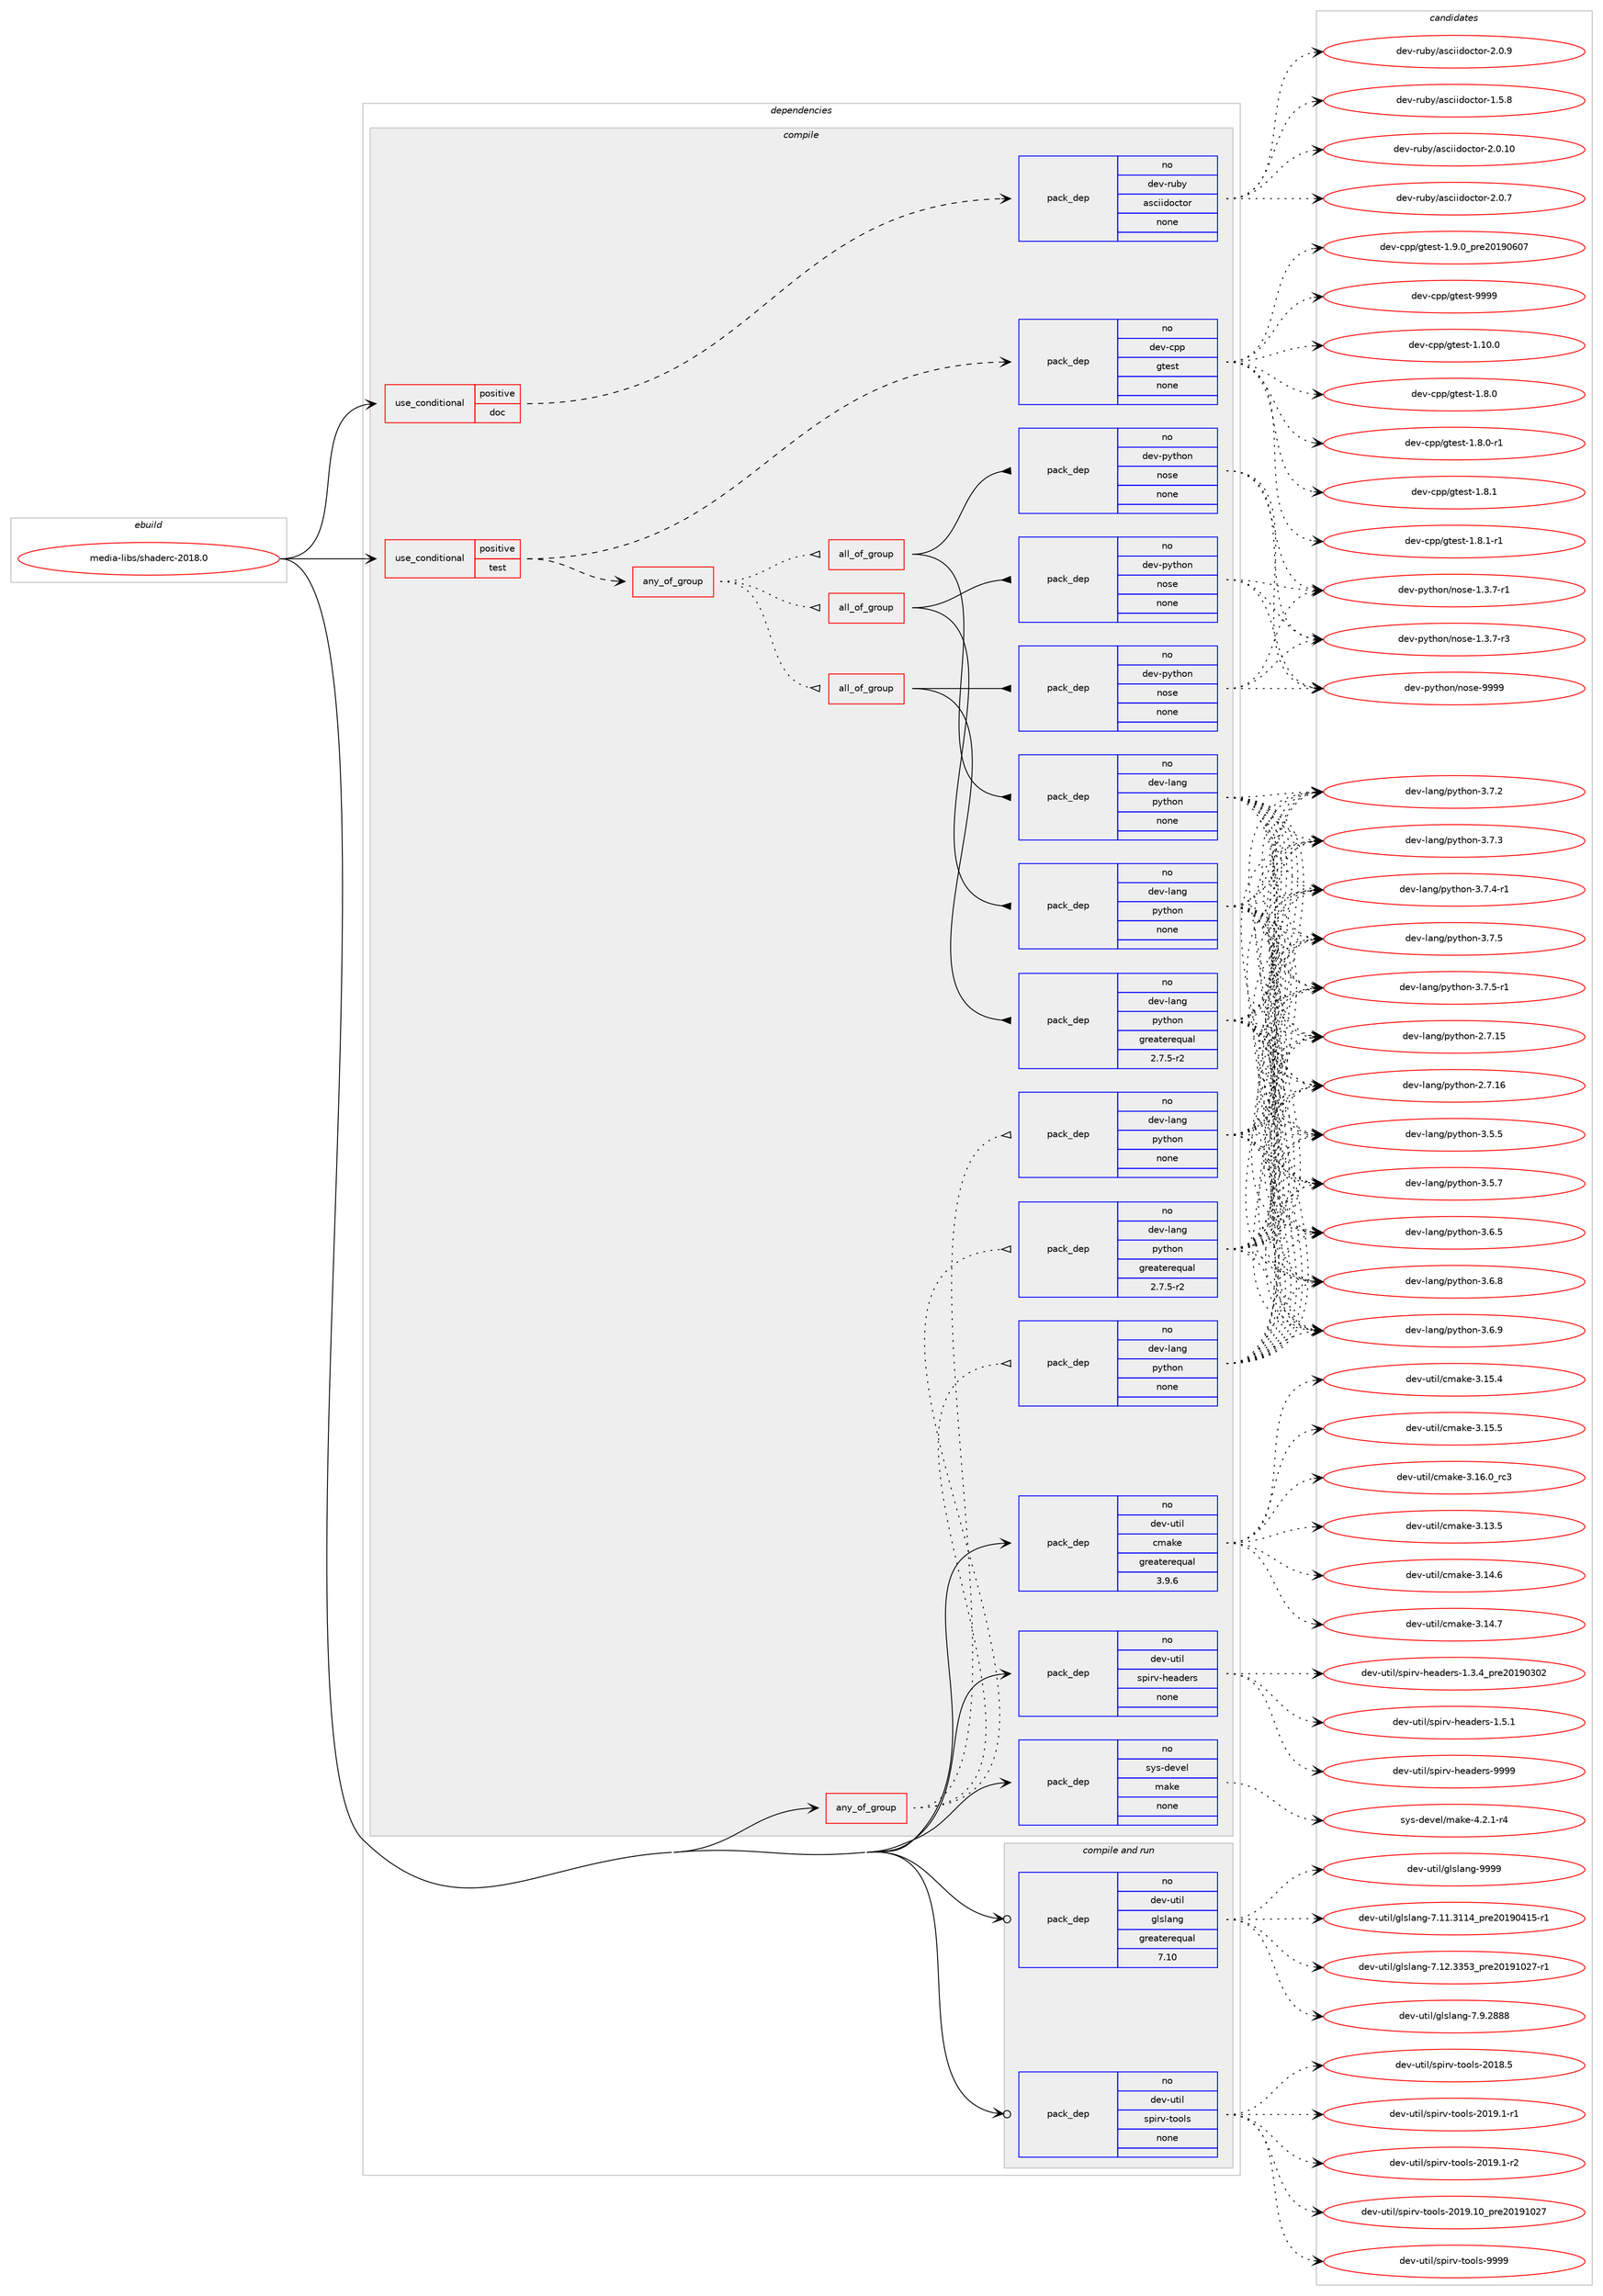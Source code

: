 digraph prolog {

# *************
# Graph options
# *************

newrank=true;
concentrate=true;
compound=true;
graph [rankdir=LR,fontname=Helvetica,fontsize=10,ranksep=1.5];#, ranksep=2.5, nodesep=0.2];
edge  [arrowhead=vee];
node  [fontname=Helvetica,fontsize=10];

# **********
# The ebuild
# **********

subgraph cluster_leftcol {
color=gray;
rank=same;
label=<<i>ebuild</i>>;
id [label="media-libs/shaderc-2018.0", color=red, width=4, href="../media-libs/shaderc-2018.0.svg"];
}

# ****************
# The dependencies
# ****************

subgraph cluster_midcol {
color=gray;
label=<<i>dependencies</i>>;
subgraph cluster_compile {
fillcolor="#eeeeee";
style=filled;
label=<<i>compile</i>>;
subgraph any13403 {
dependency791642 [label=<<TABLE BORDER="0" CELLBORDER="1" CELLSPACING="0" CELLPADDING="4"><TR><TD CELLPADDING="10">any_of_group</TD></TR></TABLE>>, shape=none, color=red];subgraph pack585096 {
dependency791643 [label=<<TABLE BORDER="0" CELLBORDER="1" CELLSPACING="0" CELLPADDING="4" WIDTH="220"><TR><TD ROWSPAN="6" CELLPADDING="30">pack_dep</TD></TR><TR><TD WIDTH="110">no</TD></TR><TR><TD>dev-lang</TD></TR><TR><TD>python</TD></TR><TR><TD>none</TD></TR><TR><TD></TD></TR></TABLE>>, shape=none, color=blue];
}
dependency791642:e -> dependency791643:w [weight=20,style="dotted",arrowhead="oinv"];
subgraph pack585097 {
dependency791644 [label=<<TABLE BORDER="0" CELLBORDER="1" CELLSPACING="0" CELLPADDING="4" WIDTH="220"><TR><TD ROWSPAN="6" CELLPADDING="30">pack_dep</TD></TR><TR><TD WIDTH="110">no</TD></TR><TR><TD>dev-lang</TD></TR><TR><TD>python</TD></TR><TR><TD>none</TD></TR><TR><TD></TD></TR></TABLE>>, shape=none, color=blue];
}
dependency791642:e -> dependency791644:w [weight=20,style="dotted",arrowhead="oinv"];
subgraph pack585098 {
dependency791645 [label=<<TABLE BORDER="0" CELLBORDER="1" CELLSPACING="0" CELLPADDING="4" WIDTH="220"><TR><TD ROWSPAN="6" CELLPADDING="30">pack_dep</TD></TR><TR><TD WIDTH="110">no</TD></TR><TR><TD>dev-lang</TD></TR><TR><TD>python</TD></TR><TR><TD>greaterequal</TD></TR><TR><TD>2.7.5-r2</TD></TR></TABLE>>, shape=none, color=blue];
}
dependency791642:e -> dependency791645:w [weight=20,style="dotted",arrowhead="oinv"];
}
id:e -> dependency791642:w [weight=20,style="solid",arrowhead="vee"];
subgraph cond192706 {
dependency791646 [label=<<TABLE BORDER="0" CELLBORDER="1" CELLSPACING="0" CELLPADDING="4"><TR><TD ROWSPAN="3" CELLPADDING="10">use_conditional</TD></TR><TR><TD>positive</TD></TR><TR><TD>doc</TD></TR></TABLE>>, shape=none, color=red];
subgraph pack585099 {
dependency791647 [label=<<TABLE BORDER="0" CELLBORDER="1" CELLSPACING="0" CELLPADDING="4" WIDTH="220"><TR><TD ROWSPAN="6" CELLPADDING="30">pack_dep</TD></TR><TR><TD WIDTH="110">no</TD></TR><TR><TD>dev-ruby</TD></TR><TR><TD>asciidoctor</TD></TR><TR><TD>none</TD></TR><TR><TD></TD></TR></TABLE>>, shape=none, color=blue];
}
dependency791646:e -> dependency791647:w [weight=20,style="dashed",arrowhead="vee"];
}
id:e -> dependency791646:w [weight=20,style="solid",arrowhead="vee"];
subgraph cond192707 {
dependency791648 [label=<<TABLE BORDER="0" CELLBORDER="1" CELLSPACING="0" CELLPADDING="4"><TR><TD ROWSPAN="3" CELLPADDING="10">use_conditional</TD></TR><TR><TD>positive</TD></TR><TR><TD>test</TD></TR></TABLE>>, shape=none, color=red];
subgraph pack585100 {
dependency791649 [label=<<TABLE BORDER="0" CELLBORDER="1" CELLSPACING="0" CELLPADDING="4" WIDTH="220"><TR><TD ROWSPAN="6" CELLPADDING="30">pack_dep</TD></TR><TR><TD WIDTH="110">no</TD></TR><TR><TD>dev-cpp</TD></TR><TR><TD>gtest</TD></TR><TR><TD>none</TD></TR><TR><TD></TD></TR></TABLE>>, shape=none, color=blue];
}
dependency791648:e -> dependency791649:w [weight=20,style="dashed",arrowhead="vee"];
subgraph any13404 {
dependency791650 [label=<<TABLE BORDER="0" CELLBORDER="1" CELLSPACING="0" CELLPADDING="4"><TR><TD CELLPADDING="10">any_of_group</TD></TR></TABLE>>, shape=none, color=red];subgraph all440 {
dependency791651 [label=<<TABLE BORDER="0" CELLBORDER="1" CELLSPACING="0" CELLPADDING="4"><TR><TD CELLPADDING="10">all_of_group</TD></TR></TABLE>>, shape=none, color=red];subgraph pack585101 {
dependency791652 [label=<<TABLE BORDER="0" CELLBORDER="1" CELLSPACING="0" CELLPADDING="4" WIDTH="220"><TR><TD ROWSPAN="6" CELLPADDING="30">pack_dep</TD></TR><TR><TD WIDTH="110">no</TD></TR><TR><TD>dev-lang</TD></TR><TR><TD>python</TD></TR><TR><TD>none</TD></TR><TR><TD></TD></TR></TABLE>>, shape=none, color=blue];
}
dependency791651:e -> dependency791652:w [weight=20,style="solid",arrowhead="inv"];
subgraph pack585102 {
dependency791653 [label=<<TABLE BORDER="0" CELLBORDER="1" CELLSPACING="0" CELLPADDING="4" WIDTH="220"><TR><TD ROWSPAN="6" CELLPADDING="30">pack_dep</TD></TR><TR><TD WIDTH="110">no</TD></TR><TR><TD>dev-python</TD></TR><TR><TD>nose</TD></TR><TR><TD>none</TD></TR><TR><TD></TD></TR></TABLE>>, shape=none, color=blue];
}
dependency791651:e -> dependency791653:w [weight=20,style="solid",arrowhead="inv"];
}
dependency791650:e -> dependency791651:w [weight=20,style="dotted",arrowhead="oinv"];
subgraph all441 {
dependency791654 [label=<<TABLE BORDER="0" CELLBORDER="1" CELLSPACING="0" CELLPADDING="4"><TR><TD CELLPADDING="10">all_of_group</TD></TR></TABLE>>, shape=none, color=red];subgraph pack585103 {
dependency791655 [label=<<TABLE BORDER="0" CELLBORDER="1" CELLSPACING="0" CELLPADDING="4" WIDTH="220"><TR><TD ROWSPAN="6" CELLPADDING="30">pack_dep</TD></TR><TR><TD WIDTH="110">no</TD></TR><TR><TD>dev-lang</TD></TR><TR><TD>python</TD></TR><TR><TD>none</TD></TR><TR><TD></TD></TR></TABLE>>, shape=none, color=blue];
}
dependency791654:e -> dependency791655:w [weight=20,style="solid",arrowhead="inv"];
subgraph pack585104 {
dependency791656 [label=<<TABLE BORDER="0" CELLBORDER="1" CELLSPACING="0" CELLPADDING="4" WIDTH="220"><TR><TD ROWSPAN="6" CELLPADDING="30">pack_dep</TD></TR><TR><TD WIDTH="110">no</TD></TR><TR><TD>dev-python</TD></TR><TR><TD>nose</TD></TR><TR><TD>none</TD></TR><TR><TD></TD></TR></TABLE>>, shape=none, color=blue];
}
dependency791654:e -> dependency791656:w [weight=20,style="solid",arrowhead="inv"];
}
dependency791650:e -> dependency791654:w [weight=20,style="dotted",arrowhead="oinv"];
subgraph all442 {
dependency791657 [label=<<TABLE BORDER="0" CELLBORDER="1" CELLSPACING="0" CELLPADDING="4"><TR><TD CELLPADDING="10">all_of_group</TD></TR></TABLE>>, shape=none, color=red];subgraph pack585105 {
dependency791658 [label=<<TABLE BORDER="0" CELLBORDER="1" CELLSPACING="0" CELLPADDING="4" WIDTH="220"><TR><TD ROWSPAN="6" CELLPADDING="30">pack_dep</TD></TR><TR><TD WIDTH="110">no</TD></TR><TR><TD>dev-lang</TD></TR><TR><TD>python</TD></TR><TR><TD>greaterequal</TD></TR><TR><TD>2.7.5-r2</TD></TR></TABLE>>, shape=none, color=blue];
}
dependency791657:e -> dependency791658:w [weight=20,style="solid",arrowhead="inv"];
subgraph pack585106 {
dependency791659 [label=<<TABLE BORDER="0" CELLBORDER="1" CELLSPACING="0" CELLPADDING="4" WIDTH="220"><TR><TD ROWSPAN="6" CELLPADDING="30">pack_dep</TD></TR><TR><TD WIDTH="110">no</TD></TR><TR><TD>dev-python</TD></TR><TR><TD>nose</TD></TR><TR><TD>none</TD></TR><TR><TD></TD></TR></TABLE>>, shape=none, color=blue];
}
dependency791657:e -> dependency791659:w [weight=20,style="solid",arrowhead="inv"];
}
dependency791650:e -> dependency791657:w [weight=20,style="dotted",arrowhead="oinv"];
}
dependency791648:e -> dependency791650:w [weight=20,style="dashed",arrowhead="vee"];
}
id:e -> dependency791648:w [weight=20,style="solid",arrowhead="vee"];
subgraph pack585107 {
dependency791660 [label=<<TABLE BORDER="0" CELLBORDER="1" CELLSPACING="0" CELLPADDING="4" WIDTH="220"><TR><TD ROWSPAN="6" CELLPADDING="30">pack_dep</TD></TR><TR><TD WIDTH="110">no</TD></TR><TR><TD>dev-util</TD></TR><TR><TD>cmake</TD></TR><TR><TD>greaterequal</TD></TR><TR><TD>3.9.6</TD></TR></TABLE>>, shape=none, color=blue];
}
id:e -> dependency791660:w [weight=20,style="solid",arrowhead="vee"];
subgraph pack585108 {
dependency791661 [label=<<TABLE BORDER="0" CELLBORDER="1" CELLSPACING="0" CELLPADDING="4" WIDTH="220"><TR><TD ROWSPAN="6" CELLPADDING="30">pack_dep</TD></TR><TR><TD WIDTH="110">no</TD></TR><TR><TD>dev-util</TD></TR><TR><TD>spirv-headers</TD></TR><TR><TD>none</TD></TR><TR><TD></TD></TR></TABLE>>, shape=none, color=blue];
}
id:e -> dependency791661:w [weight=20,style="solid",arrowhead="vee"];
subgraph pack585109 {
dependency791662 [label=<<TABLE BORDER="0" CELLBORDER="1" CELLSPACING="0" CELLPADDING="4" WIDTH="220"><TR><TD ROWSPAN="6" CELLPADDING="30">pack_dep</TD></TR><TR><TD WIDTH="110">no</TD></TR><TR><TD>sys-devel</TD></TR><TR><TD>make</TD></TR><TR><TD>none</TD></TR><TR><TD></TD></TR></TABLE>>, shape=none, color=blue];
}
id:e -> dependency791662:w [weight=20,style="solid",arrowhead="vee"];
}
subgraph cluster_compileandrun {
fillcolor="#eeeeee";
style=filled;
label=<<i>compile and run</i>>;
subgraph pack585110 {
dependency791663 [label=<<TABLE BORDER="0" CELLBORDER="1" CELLSPACING="0" CELLPADDING="4" WIDTH="220"><TR><TD ROWSPAN="6" CELLPADDING="30">pack_dep</TD></TR><TR><TD WIDTH="110">no</TD></TR><TR><TD>dev-util</TD></TR><TR><TD>glslang</TD></TR><TR><TD>greaterequal</TD></TR><TR><TD>7.10</TD></TR></TABLE>>, shape=none, color=blue];
}
id:e -> dependency791663:w [weight=20,style="solid",arrowhead="odotvee"];
subgraph pack585111 {
dependency791664 [label=<<TABLE BORDER="0" CELLBORDER="1" CELLSPACING="0" CELLPADDING="4" WIDTH="220"><TR><TD ROWSPAN="6" CELLPADDING="30">pack_dep</TD></TR><TR><TD WIDTH="110">no</TD></TR><TR><TD>dev-util</TD></TR><TR><TD>spirv-tools</TD></TR><TR><TD>none</TD></TR><TR><TD></TD></TR></TABLE>>, shape=none, color=blue];
}
id:e -> dependency791664:w [weight=20,style="solid",arrowhead="odotvee"];
}
subgraph cluster_run {
fillcolor="#eeeeee";
style=filled;
label=<<i>run</i>>;
}
}

# **************
# The candidates
# **************

subgraph cluster_choices {
rank=same;
color=gray;
label=<<i>candidates</i>>;

subgraph choice585096 {
color=black;
nodesep=1;
choice10010111845108971101034711212111610411111045504655464953 [label="dev-lang/python-2.7.15", color=red, width=4,href="../dev-lang/python-2.7.15.svg"];
choice10010111845108971101034711212111610411111045504655464954 [label="dev-lang/python-2.7.16", color=red, width=4,href="../dev-lang/python-2.7.16.svg"];
choice100101118451089711010347112121116104111110455146534653 [label="dev-lang/python-3.5.5", color=red, width=4,href="../dev-lang/python-3.5.5.svg"];
choice100101118451089711010347112121116104111110455146534655 [label="dev-lang/python-3.5.7", color=red, width=4,href="../dev-lang/python-3.5.7.svg"];
choice100101118451089711010347112121116104111110455146544653 [label="dev-lang/python-3.6.5", color=red, width=4,href="../dev-lang/python-3.6.5.svg"];
choice100101118451089711010347112121116104111110455146544656 [label="dev-lang/python-3.6.8", color=red, width=4,href="../dev-lang/python-3.6.8.svg"];
choice100101118451089711010347112121116104111110455146544657 [label="dev-lang/python-3.6.9", color=red, width=4,href="../dev-lang/python-3.6.9.svg"];
choice100101118451089711010347112121116104111110455146554650 [label="dev-lang/python-3.7.2", color=red, width=4,href="../dev-lang/python-3.7.2.svg"];
choice100101118451089711010347112121116104111110455146554651 [label="dev-lang/python-3.7.3", color=red, width=4,href="../dev-lang/python-3.7.3.svg"];
choice1001011184510897110103471121211161041111104551465546524511449 [label="dev-lang/python-3.7.4-r1", color=red, width=4,href="../dev-lang/python-3.7.4-r1.svg"];
choice100101118451089711010347112121116104111110455146554653 [label="dev-lang/python-3.7.5", color=red, width=4,href="../dev-lang/python-3.7.5.svg"];
choice1001011184510897110103471121211161041111104551465546534511449 [label="dev-lang/python-3.7.5-r1", color=red, width=4,href="../dev-lang/python-3.7.5-r1.svg"];
dependency791643:e -> choice10010111845108971101034711212111610411111045504655464953:w [style=dotted,weight="100"];
dependency791643:e -> choice10010111845108971101034711212111610411111045504655464954:w [style=dotted,weight="100"];
dependency791643:e -> choice100101118451089711010347112121116104111110455146534653:w [style=dotted,weight="100"];
dependency791643:e -> choice100101118451089711010347112121116104111110455146534655:w [style=dotted,weight="100"];
dependency791643:e -> choice100101118451089711010347112121116104111110455146544653:w [style=dotted,weight="100"];
dependency791643:e -> choice100101118451089711010347112121116104111110455146544656:w [style=dotted,weight="100"];
dependency791643:e -> choice100101118451089711010347112121116104111110455146544657:w [style=dotted,weight="100"];
dependency791643:e -> choice100101118451089711010347112121116104111110455146554650:w [style=dotted,weight="100"];
dependency791643:e -> choice100101118451089711010347112121116104111110455146554651:w [style=dotted,weight="100"];
dependency791643:e -> choice1001011184510897110103471121211161041111104551465546524511449:w [style=dotted,weight="100"];
dependency791643:e -> choice100101118451089711010347112121116104111110455146554653:w [style=dotted,weight="100"];
dependency791643:e -> choice1001011184510897110103471121211161041111104551465546534511449:w [style=dotted,weight="100"];
}
subgraph choice585097 {
color=black;
nodesep=1;
choice10010111845108971101034711212111610411111045504655464953 [label="dev-lang/python-2.7.15", color=red, width=4,href="../dev-lang/python-2.7.15.svg"];
choice10010111845108971101034711212111610411111045504655464954 [label="dev-lang/python-2.7.16", color=red, width=4,href="../dev-lang/python-2.7.16.svg"];
choice100101118451089711010347112121116104111110455146534653 [label="dev-lang/python-3.5.5", color=red, width=4,href="../dev-lang/python-3.5.5.svg"];
choice100101118451089711010347112121116104111110455146534655 [label="dev-lang/python-3.5.7", color=red, width=4,href="../dev-lang/python-3.5.7.svg"];
choice100101118451089711010347112121116104111110455146544653 [label="dev-lang/python-3.6.5", color=red, width=4,href="../dev-lang/python-3.6.5.svg"];
choice100101118451089711010347112121116104111110455146544656 [label="dev-lang/python-3.6.8", color=red, width=4,href="../dev-lang/python-3.6.8.svg"];
choice100101118451089711010347112121116104111110455146544657 [label="dev-lang/python-3.6.9", color=red, width=4,href="../dev-lang/python-3.6.9.svg"];
choice100101118451089711010347112121116104111110455146554650 [label="dev-lang/python-3.7.2", color=red, width=4,href="../dev-lang/python-3.7.2.svg"];
choice100101118451089711010347112121116104111110455146554651 [label="dev-lang/python-3.7.3", color=red, width=4,href="../dev-lang/python-3.7.3.svg"];
choice1001011184510897110103471121211161041111104551465546524511449 [label="dev-lang/python-3.7.4-r1", color=red, width=4,href="../dev-lang/python-3.7.4-r1.svg"];
choice100101118451089711010347112121116104111110455146554653 [label="dev-lang/python-3.7.5", color=red, width=4,href="../dev-lang/python-3.7.5.svg"];
choice1001011184510897110103471121211161041111104551465546534511449 [label="dev-lang/python-3.7.5-r1", color=red, width=4,href="../dev-lang/python-3.7.5-r1.svg"];
dependency791644:e -> choice10010111845108971101034711212111610411111045504655464953:w [style=dotted,weight="100"];
dependency791644:e -> choice10010111845108971101034711212111610411111045504655464954:w [style=dotted,weight="100"];
dependency791644:e -> choice100101118451089711010347112121116104111110455146534653:w [style=dotted,weight="100"];
dependency791644:e -> choice100101118451089711010347112121116104111110455146534655:w [style=dotted,weight="100"];
dependency791644:e -> choice100101118451089711010347112121116104111110455146544653:w [style=dotted,weight="100"];
dependency791644:e -> choice100101118451089711010347112121116104111110455146544656:w [style=dotted,weight="100"];
dependency791644:e -> choice100101118451089711010347112121116104111110455146544657:w [style=dotted,weight="100"];
dependency791644:e -> choice100101118451089711010347112121116104111110455146554650:w [style=dotted,weight="100"];
dependency791644:e -> choice100101118451089711010347112121116104111110455146554651:w [style=dotted,weight="100"];
dependency791644:e -> choice1001011184510897110103471121211161041111104551465546524511449:w [style=dotted,weight="100"];
dependency791644:e -> choice100101118451089711010347112121116104111110455146554653:w [style=dotted,weight="100"];
dependency791644:e -> choice1001011184510897110103471121211161041111104551465546534511449:w [style=dotted,weight="100"];
}
subgraph choice585098 {
color=black;
nodesep=1;
choice10010111845108971101034711212111610411111045504655464953 [label="dev-lang/python-2.7.15", color=red, width=4,href="../dev-lang/python-2.7.15.svg"];
choice10010111845108971101034711212111610411111045504655464954 [label="dev-lang/python-2.7.16", color=red, width=4,href="../dev-lang/python-2.7.16.svg"];
choice100101118451089711010347112121116104111110455146534653 [label="dev-lang/python-3.5.5", color=red, width=4,href="../dev-lang/python-3.5.5.svg"];
choice100101118451089711010347112121116104111110455146534655 [label="dev-lang/python-3.5.7", color=red, width=4,href="../dev-lang/python-3.5.7.svg"];
choice100101118451089711010347112121116104111110455146544653 [label="dev-lang/python-3.6.5", color=red, width=4,href="../dev-lang/python-3.6.5.svg"];
choice100101118451089711010347112121116104111110455146544656 [label="dev-lang/python-3.6.8", color=red, width=4,href="../dev-lang/python-3.6.8.svg"];
choice100101118451089711010347112121116104111110455146544657 [label="dev-lang/python-3.6.9", color=red, width=4,href="../dev-lang/python-3.6.9.svg"];
choice100101118451089711010347112121116104111110455146554650 [label="dev-lang/python-3.7.2", color=red, width=4,href="../dev-lang/python-3.7.2.svg"];
choice100101118451089711010347112121116104111110455146554651 [label="dev-lang/python-3.7.3", color=red, width=4,href="../dev-lang/python-3.7.3.svg"];
choice1001011184510897110103471121211161041111104551465546524511449 [label="dev-lang/python-3.7.4-r1", color=red, width=4,href="../dev-lang/python-3.7.4-r1.svg"];
choice100101118451089711010347112121116104111110455146554653 [label="dev-lang/python-3.7.5", color=red, width=4,href="../dev-lang/python-3.7.5.svg"];
choice1001011184510897110103471121211161041111104551465546534511449 [label="dev-lang/python-3.7.5-r1", color=red, width=4,href="../dev-lang/python-3.7.5-r1.svg"];
dependency791645:e -> choice10010111845108971101034711212111610411111045504655464953:w [style=dotted,weight="100"];
dependency791645:e -> choice10010111845108971101034711212111610411111045504655464954:w [style=dotted,weight="100"];
dependency791645:e -> choice100101118451089711010347112121116104111110455146534653:w [style=dotted,weight="100"];
dependency791645:e -> choice100101118451089711010347112121116104111110455146534655:w [style=dotted,weight="100"];
dependency791645:e -> choice100101118451089711010347112121116104111110455146544653:w [style=dotted,weight="100"];
dependency791645:e -> choice100101118451089711010347112121116104111110455146544656:w [style=dotted,weight="100"];
dependency791645:e -> choice100101118451089711010347112121116104111110455146544657:w [style=dotted,weight="100"];
dependency791645:e -> choice100101118451089711010347112121116104111110455146554650:w [style=dotted,weight="100"];
dependency791645:e -> choice100101118451089711010347112121116104111110455146554651:w [style=dotted,weight="100"];
dependency791645:e -> choice1001011184510897110103471121211161041111104551465546524511449:w [style=dotted,weight="100"];
dependency791645:e -> choice100101118451089711010347112121116104111110455146554653:w [style=dotted,weight="100"];
dependency791645:e -> choice1001011184510897110103471121211161041111104551465546534511449:w [style=dotted,weight="100"];
}
subgraph choice585099 {
color=black;
nodesep=1;
choice100101118451141179812147971159910510510011199116111114454946534656 [label="dev-ruby/asciidoctor-1.5.8", color=red, width=4,href="../dev-ruby/asciidoctor-1.5.8.svg"];
choice10010111845114117981214797115991051051001119911611111445504648464948 [label="dev-ruby/asciidoctor-2.0.10", color=red, width=4,href="../dev-ruby/asciidoctor-2.0.10.svg"];
choice100101118451141179812147971159910510510011199116111114455046484655 [label="dev-ruby/asciidoctor-2.0.7", color=red, width=4,href="../dev-ruby/asciidoctor-2.0.7.svg"];
choice100101118451141179812147971159910510510011199116111114455046484657 [label="dev-ruby/asciidoctor-2.0.9", color=red, width=4,href="../dev-ruby/asciidoctor-2.0.9.svg"];
dependency791647:e -> choice100101118451141179812147971159910510510011199116111114454946534656:w [style=dotted,weight="100"];
dependency791647:e -> choice10010111845114117981214797115991051051001119911611111445504648464948:w [style=dotted,weight="100"];
dependency791647:e -> choice100101118451141179812147971159910510510011199116111114455046484655:w [style=dotted,weight="100"];
dependency791647:e -> choice100101118451141179812147971159910510510011199116111114455046484657:w [style=dotted,weight="100"];
}
subgraph choice585100 {
color=black;
nodesep=1;
choice10010111845991121124710311610111511645494649484648 [label="dev-cpp/gtest-1.10.0", color=red, width=4,href="../dev-cpp/gtest-1.10.0.svg"];
choice100101118459911211247103116101115116454946564648 [label="dev-cpp/gtest-1.8.0", color=red, width=4,href="../dev-cpp/gtest-1.8.0.svg"];
choice1001011184599112112471031161011151164549465646484511449 [label="dev-cpp/gtest-1.8.0-r1", color=red, width=4,href="../dev-cpp/gtest-1.8.0-r1.svg"];
choice100101118459911211247103116101115116454946564649 [label="dev-cpp/gtest-1.8.1", color=red, width=4,href="../dev-cpp/gtest-1.8.1.svg"];
choice1001011184599112112471031161011151164549465646494511449 [label="dev-cpp/gtest-1.8.1-r1", color=red, width=4,href="../dev-cpp/gtest-1.8.1-r1.svg"];
choice100101118459911211247103116101115116454946574648951121141015048495748544855 [label="dev-cpp/gtest-1.9.0_pre20190607", color=red, width=4,href="../dev-cpp/gtest-1.9.0_pre20190607.svg"];
choice1001011184599112112471031161011151164557575757 [label="dev-cpp/gtest-9999", color=red, width=4,href="../dev-cpp/gtest-9999.svg"];
dependency791649:e -> choice10010111845991121124710311610111511645494649484648:w [style=dotted,weight="100"];
dependency791649:e -> choice100101118459911211247103116101115116454946564648:w [style=dotted,weight="100"];
dependency791649:e -> choice1001011184599112112471031161011151164549465646484511449:w [style=dotted,weight="100"];
dependency791649:e -> choice100101118459911211247103116101115116454946564649:w [style=dotted,weight="100"];
dependency791649:e -> choice1001011184599112112471031161011151164549465646494511449:w [style=dotted,weight="100"];
dependency791649:e -> choice100101118459911211247103116101115116454946574648951121141015048495748544855:w [style=dotted,weight="100"];
dependency791649:e -> choice1001011184599112112471031161011151164557575757:w [style=dotted,weight="100"];
}
subgraph choice585101 {
color=black;
nodesep=1;
choice10010111845108971101034711212111610411111045504655464953 [label="dev-lang/python-2.7.15", color=red, width=4,href="../dev-lang/python-2.7.15.svg"];
choice10010111845108971101034711212111610411111045504655464954 [label="dev-lang/python-2.7.16", color=red, width=4,href="../dev-lang/python-2.7.16.svg"];
choice100101118451089711010347112121116104111110455146534653 [label="dev-lang/python-3.5.5", color=red, width=4,href="../dev-lang/python-3.5.5.svg"];
choice100101118451089711010347112121116104111110455146534655 [label="dev-lang/python-3.5.7", color=red, width=4,href="../dev-lang/python-3.5.7.svg"];
choice100101118451089711010347112121116104111110455146544653 [label="dev-lang/python-3.6.5", color=red, width=4,href="../dev-lang/python-3.6.5.svg"];
choice100101118451089711010347112121116104111110455146544656 [label="dev-lang/python-3.6.8", color=red, width=4,href="../dev-lang/python-3.6.8.svg"];
choice100101118451089711010347112121116104111110455146544657 [label="dev-lang/python-3.6.9", color=red, width=4,href="../dev-lang/python-3.6.9.svg"];
choice100101118451089711010347112121116104111110455146554650 [label="dev-lang/python-3.7.2", color=red, width=4,href="../dev-lang/python-3.7.2.svg"];
choice100101118451089711010347112121116104111110455146554651 [label="dev-lang/python-3.7.3", color=red, width=4,href="../dev-lang/python-3.7.3.svg"];
choice1001011184510897110103471121211161041111104551465546524511449 [label="dev-lang/python-3.7.4-r1", color=red, width=4,href="../dev-lang/python-3.7.4-r1.svg"];
choice100101118451089711010347112121116104111110455146554653 [label="dev-lang/python-3.7.5", color=red, width=4,href="../dev-lang/python-3.7.5.svg"];
choice1001011184510897110103471121211161041111104551465546534511449 [label="dev-lang/python-3.7.5-r1", color=red, width=4,href="../dev-lang/python-3.7.5-r1.svg"];
dependency791652:e -> choice10010111845108971101034711212111610411111045504655464953:w [style=dotted,weight="100"];
dependency791652:e -> choice10010111845108971101034711212111610411111045504655464954:w [style=dotted,weight="100"];
dependency791652:e -> choice100101118451089711010347112121116104111110455146534653:w [style=dotted,weight="100"];
dependency791652:e -> choice100101118451089711010347112121116104111110455146534655:w [style=dotted,weight="100"];
dependency791652:e -> choice100101118451089711010347112121116104111110455146544653:w [style=dotted,weight="100"];
dependency791652:e -> choice100101118451089711010347112121116104111110455146544656:w [style=dotted,weight="100"];
dependency791652:e -> choice100101118451089711010347112121116104111110455146544657:w [style=dotted,weight="100"];
dependency791652:e -> choice100101118451089711010347112121116104111110455146554650:w [style=dotted,weight="100"];
dependency791652:e -> choice100101118451089711010347112121116104111110455146554651:w [style=dotted,weight="100"];
dependency791652:e -> choice1001011184510897110103471121211161041111104551465546524511449:w [style=dotted,weight="100"];
dependency791652:e -> choice100101118451089711010347112121116104111110455146554653:w [style=dotted,weight="100"];
dependency791652:e -> choice1001011184510897110103471121211161041111104551465546534511449:w [style=dotted,weight="100"];
}
subgraph choice585102 {
color=black;
nodesep=1;
choice10010111845112121116104111110471101111151014549465146554511449 [label="dev-python/nose-1.3.7-r1", color=red, width=4,href="../dev-python/nose-1.3.7-r1.svg"];
choice10010111845112121116104111110471101111151014549465146554511451 [label="dev-python/nose-1.3.7-r3", color=red, width=4,href="../dev-python/nose-1.3.7-r3.svg"];
choice10010111845112121116104111110471101111151014557575757 [label="dev-python/nose-9999", color=red, width=4,href="../dev-python/nose-9999.svg"];
dependency791653:e -> choice10010111845112121116104111110471101111151014549465146554511449:w [style=dotted,weight="100"];
dependency791653:e -> choice10010111845112121116104111110471101111151014549465146554511451:w [style=dotted,weight="100"];
dependency791653:e -> choice10010111845112121116104111110471101111151014557575757:w [style=dotted,weight="100"];
}
subgraph choice585103 {
color=black;
nodesep=1;
choice10010111845108971101034711212111610411111045504655464953 [label="dev-lang/python-2.7.15", color=red, width=4,href="../dev-lang/python-2.7.15.svg"];
choice10010111845108971101034711212111610411111045504655464954 [label="dev-lang/python-2.7.16", color=red, width=4,href="../dev-lang/python-2.7.16.svg"];
choice100101118451089711010347112121116104111110455146534653 [label="dev-lang/python-3.5.5", color=red, width=4,href="../dev-lang/python-3.5.5.svg"];
choice100101118451089711010347112121116104111110455146534655 [label="dev-lang/python-3.5.7", color=red, width=4,href="../dev-lang/python-3.5.7.svg"];
choice100101118451089711010347112121116104111110455146544653 [label="dev-lang/python-3.6.5", color=red, width=4,href="../dev-lang/python-3.6.5.svg"];
choice100101118451089711010347112121116104111110455146544656 [label="dev-lang/python-3.6.8", color=red, width=4,href="../dev-lang/python-3.6.8.svg"];
choice100101118451089711010347112121116104111110455146544657 [label="dev-lang/python-3.6.9", color=red, width=4,href="../dev-lang/python-3.6.9.svg"];
choice100101118451089711010347112121116104111110455146554650 [label="dev-lang/python-3.7.2", color=red, width=4,href="../dev-lang/python-3.7.2.svg"];
choice100101118451089711010347112121116104111110455146554651 [label="dev-lang/python-3.7.3", color=red, width=4,href="../dev-lang/python-3.7.3.svg"];
choice1001011184510897110103471121211161041111104551465546524511449 [label="dev-lang/python-3.7.4-r1", color=red, width=4,href="../dev-lang/python-3.7.4-r1.svg"];
choice100101118451089711010347112121116104111110455146554653 [label="dev-lang/python-3.7.5", color=red, width=4,href="../dev-lang/python-3.7.5.svg"];
choice1001011184510897110103471121211161041111104551465546534511449 [label="dev-lang/python-3.7.5-r1", color=red, width=4,href="../dev-lang/python-3.7.5-r1.svg"];
dependency791655:e -> choice10010111845108971101034711212111610411111045504655464953:w [style=dotted,weight="100"];
dependency791655:e -> choice10010111845108971101034711212111610411111045504655464954:w [style=dotted,weight="100"];
dependency791655:e -> choice100101118451089711010347112121116104111110455146534653:w [style=dotted,weight="100"];
dependency791655:e -> choice100101118451089711010347112121116104111110455146534655:w [style=dotted,weight="100"];
dependency791655:e -> choice100101118451089711010347112121116104111110455146544653:w [style=dotted,weight="100"];
dependency791655:e -> choice100101118451089711010347112121116104111110455146544656:w [style=dotted,weight="100"];
dependency791655:e -> choice100101118451089711010347112121116104111110455146544657:w [style=dotted,weight="100"];
dependency791655:e -> choice100101118451089711010347112121116104111110455146554650:w [style=dotted,weight="100"];
dependency791655:e -> choice100101118451089711010347112121116104111110455146554651:w [style=dotted,weight="100"];
dependency791655:e -> choice1001011184510897110103471121211161041111104551465546524511449:w [style=dotted,weight="100"];
dependency791655:e -> choice100101118451089711010347112121116104111110455146554653:w [style=dotted,weight="100"];
dependency791655:e -> choice1001011184510897110103471121211161041111104551465546534511449:w [style=dotted,weight="100"];
}
subgraph choice585104 {
color=black;
nodesep=1;
choice10010111845112121116104111110471101111151014549465146554511449 [label="dev-python/nose-1.3.7-r1", color=red, width=4,href="../dev-python/nose-1.3.7-r1.svg"];
choice10010111845112121116104111110471101111151014549465146554511451 [label="dev-python/nose-1.3.7-r3", color=red, width=4,href="../dev-python/nose-1.3.7-r3.svg"];
choice10010111845112121116104111110471101111151014557575757 [label="dev-python/nose-9999", color=red, width=4,href="../dev-python/nose-9999.svg"];
dependency791656:e -> choice10010111845112121116104111110471101111151014549465146554511449:w [style=dotted,weight="100"];
dependency791656:e -> choice10010111845112121116104111110471101111151014549465146554511451:w [style=dotted,weight="100"];
dependency791656:e -> choice10010111845112121116104111110471101111151014557575757:w [style=dotted,weight="100"];
}
subgraph choice585105 {
color=black;
nodesep=1;
choice10010111845108971101034711212111610411111045504655464953 [label="dev-lang/python-2.7.15", color=red, width=4,href="../dev-lang/python-2.7.15.svg"];
choice10010111845108971101034711212111610411111045504655464954 [label="dev-lang/python-2.7.16", color=red, width=4,href="../dev-lang/python-2.7.16.svg"];
choice100101118451089711010347112121116104111110455146534653 [label="dev-lang/python-3.5.5", color=red, width=4,href="../dev-lang/python-3.5.5.svg"];
choice100101118451089711010347112121116104111110455146534655 [label="dev-lang/python-3.5.7", color=red, width=4,href="../dev-lang/python-3.5.7.svg"];
choice100101118451089711010347112121116104111110455146544653 [label="dev-lang/python-3.6.5", color=red, width=4,href="../dev-lang/python-3.6.5.svg"];
choice100101118451089711010347112121116104111110455146544656 [label="dev-lang/python-3.6.8", color=red, width=4,href="../dev-lang/python-3.6.8.svg"];
choice100101118451089711010347112121116104111110455146544657 [label="dev-lang/python-3.6.9", color=red, width=4,href="../dev-lang/python-3.6.9.svg"];
choice100101118451089711010347112121116104111110455146554650 [label="dev-lang/python-3.7.2", color=red, width=4,href="../dev-lang/python-3.7.2.svg"];
choice100101118451089711010347112121116104111110455146554651 [label="dev-lang/python-3.7.3", color=red, width=4,href="../dev-lang/python-3.7.3.svg"];
choice1001011184510897110103471121211161041111104551465546524511449 [label="dev-lang/python-3.7.4-r1", color=red, width=4,href="../dev-lang/python-3.7.4-r1.svg"];
choice100101118451089711010347112121116104111110455146554653 [label="dev-lang/python-3.7.5", color=red, width=4,href="../dev-lang/python-3.7.5.svg"];
choice1001011184510897110103471121211161041111104551465546534511449 [label="dev-lang/python-3.7.5-r1", color=red, width=4,href="../dev-lang/python-3.7.5-r1.svg"];
dependency791658:e -> choice10010111845108971101034711212111610411111045504655464953:w [style=dotted,weight="100"];
dependency791658:e -> choice10010111845108971101034711212111610411111045504655464954:w [style=dotted,weight="100"];
dependency791658:e -> choice100101118451089711010347112121116104111110455146534653:w [style=dotted,weight="100"];
dependency791658:e -> choice100101118451089711010347112121116104111110455146534655:w [style=dotted,weight="100"];
dependency791658:e -> choice100101118451089711010347112121116104111110455146544653:w [style=dotted,weight="100"];
dependency791658:e -> choice100101118451089711010347112121116104111110455146544656:w [style=dotted,weight="100"];
dependency791658:e -> choice100101118451089711010347112121116104111110455146544657:w [style=dotted,weight="100"];
dependency791658:e -> choice100101118451089711010347112121116104111110455146554650:w [style=dotted,weight="100"];
dependency791658:e -> choice100101118451089711010347112121116104111110455146554651:w [style=dotted,weight="100"];
dependency791658:e -> choice1001011184510897110103471121211161041111104551465546524511449:w [style=dotted,weight="100"];
dependency791658:e -> choice100101118451089711010347112121116104111110455146554653:w [style=dotted,weight="100"];
dependency791658:e -> choice1001011184510897110103471121211161041111104551465546534511449:w [style=dotted,weight="100"];
}
subgraph choice585106 {
color=black;
nodesep=1;
choice10010111845112121116104111110471101111151014549465146554511449 [label="dev-python/nose-1.3.7-r1", color=red, width=4,href="../dev-python/nose-1.3.7-r1.svg"];
choice10010111845112121116104111110471101111151014549465146554511451 [label="dev-python/nose-1.3.7-r3", color=red, width=4,href="../dev-python/nose-1.3.7-r3.svg"];
choice10010111845112121116104111110471101111151014557575757 [label="dev-python/nose-9999", color=red, width=4,href="../dev-python/nose-9999.svg"];
dependency791659:e -> choice10010111845112121116104111110471101111151014549465146554511449:w [style=dotted,weight="100"];
dependency791659:e -> choice10010111845112121116104111110471101111151014549465146554511451:w [style=dotted,weight="100"];
dependency791659:e -> choice10010111845112121116104111110471101111151014557575757:w [style=dotted,weight="100"];
}
subgraph choice585107 {
color=black;
nodesep=1;
choice1001011184511711610510847991099710710145514649514653 [label="dev-util/cmake-3.13.5", color=red, width=4,href="../dev-util/cmake-3.13.5.svg"];
choice1001011184511711610510847991099710710145514649524654 [label="dev-util/cmake-3.14.6", color=red, width=4,href="../dev-util/cmake-3.14.6.svg"];
choice1001011184511711610510847991099710710145514649524655 [label="dev-util/cmake-3.14.7", color=red, width=4,href="../dev-util/cmake-3.14.7.svg"];
choice1001011184511711610510847991099710710145514649534652 [label="dev-util/cmake-3.15.4", color=red, width=4,href="../dev-util/cmake-3.15.4.svg"];
choice1001011184511711610510847991099710710145514649534653 [label="dev-util/cmake-3.15.5", color=red, width=4,href="../dev-util/cmake-3.15.5.svg"];
choice1001011184511711610510847991099710710145514649544648951149951 [label="dev-util/cmake-3.16.0_rc3", color=red, width=4,href="../dev-util/cmake-3.16.0_rc3.svg"];
dependency791660:e -> choice1001011184511711610510847991099710710145514649514653:w [style=dotted,weight="100"];
dependency791660:e -> choice1001011184511711610510847991099710710145514649524654:w [style=dotted,weight="100"];
dependency791660:e -> choice1001011184511711610510847991099710710145514649524655:w [style=dotted,weight="100"];
dependency791660:e -> choice1001011184511711610510847991099710710145514649534652:w [style=dotted,weight="100"];
dependency791660:e -> choice1001011184511711610510847991099710710145514649534653:w [style=dotted,weight="100"];
dependency791660:e -> choice1001011184511711610510847991099710710145514649544648951149951:w [style=dotted,weight="100"];
}
subgraph choice585108 {
color=black;
nodesep=1;
choice10010111845117116105108471151121051141184510410197100101114115454946514652951121141015048495748514850 [label="dev-util/spirv-headers-1.3.4_pre20190302", color=red, width=4,href="../dev-util/spirv-headers-1.3.4_pre20190302.svg"];
choice10010111845117116105108471151121051141184510410197100101114115454946534649 [label="dev-util/spirv-headers-1.5.1", color=red, width=4,href="../dev-util/spirv-headers-1.5.1.svg"];
choice100101118451171161051084711511210511411845104101971001011141154557575757 [label="dev-util/spirv-headers-9999", color=red, width=4,href="../dev-util/spirv-headers-9999.svg"];
dependency791661:e -> choice10010111845117116105108471151121051141184510410197100101114115454946514652951121141015048495748514850:w [style=dotted,weight="100"];
dependency791661:e -> choice10010111845117116105108471151121051141184510410197100101114115454946534649:w [style=dotted,weight="100"];
dependency791661:e -> choice100101118451171161051084711511210511411845104101971001011141154557575757:w [style=dotted,weight="100"];
}
subgraph choice585109 {
color=black;
nodesep=1;
choice1151211154510010111810110847109971071014552465046494511452 [label="sys-devel/make-4.2.1-r4", color=red, width=4,href="../sys-devel/make-4.2.1-r4.svg"];
dependency791662:e -> choice1151211154510010111810110847109971071014552465046494511452:w [style=dotted,weight="100"];
}
subgraph choice585110 {
color=black;
nodesep=1;
choice100101118451171161051084710310811510897110103455546494946514949529511211410150484957485249534511449 [label="dev-util/glslang-7.11.3114_pre20190415-r1", color=red, width=4,href="../dev-util/glslang-7.11.3114_pre20190415-r1.svg"];
choice100101118451171161051084710310811510897110103455546495046515153519511211410150484957494850554511449 [label="dev-util/glslang-7.12.3353_pre20191027-r1", color=red, width=4,href="../dev-util/glslang-7.12.3353_pre20191027-r1.svg"];
choice100101118451171161051084710310811510897110103455546574650565656 [label="dev-util/glslang-7.9.2888", color=red, width=4,href="../dev-util/glslang-7.9.2888.svg"];
choice1001011184511711610510847103108115108971101034557575757 [label="dev-util/glslang-9999", color=red, width=4,href="../dev-util/glslang-9999.svg"];
dependency791663:e -> choice100101118451171161051084710310811510897110103455546494946514949529511211410150484957485249534511449:w [style=dotted,weight="100"];
dependency791663:e -> choice100101118451171161051084710310811510897110103455546495046515153519511211410150484957494850554511449:w [style=dotted,weight="100"];
dependency791663:e -> choice100101118451171161051084710310811510897110103455546574650565656:w [style=dotted,weight="100"];
dependency791663:e -> choice1001011184511711610510847103108115108971101034557575757:w [style=dotted,weight="100"];
}
subgraph choice585111 {
color=black;
nodesep=1;
choice10010111845117116105108471151121051141184511611111110811545504849564653 [label="dev-util/spirv-tools-2018.5", color=red, width=4,href="../dev-util/spirv-tools-2018.5.svg"];
choice100101118451171161051084711511210511411845116111111108115455048495746494511449 [label="dev-util/spirv-tools-2019.1-r1", color=red, width=4,href="../dev-util/spirv-tools-2019.1-r1.svg"];
choice100101118451171161051084711511210511411845116111111108115455048495746494511450 [label="dev-util/spirv-tools-2019.1-r2", color=red, width=4,href="../dev-util/spirv-tools-2019.1-r2.svg"];
choice1001011184511711610510847115112105114118451161111111081154550484957464948951121141015048495749485055 [label="dev-util/spirv-tools-2019.10_pre20191027", color=red, width=4,href="../dev-util/spirv-tools-2019.10_pre20191027.svg"];
choice1001011184511711610510847115112105114118451161111111081154557575757 [label="dev-util/spirv-tools-9999", color=red, width=4,href="../dev-util/spirv-tools-9999.svg"];
dependency791664:e -> choice10010111845117116105108471151121051141184511611111110811545504849564653:w [style=dotted,weight="100"];
dependency791664:e -> choice100101118451171161051084711511210511411845116111111108115455048495746494511449:w [style=dotted,weight="100"];
dependency791664:e -> choice100101118451171161051084711511210511411845116111111108115455048495746494511450:w [style=dotted,weight="100"];
dependency791664:e -> choice1001011184511711610510847115112105114118451161111111081154550484957464948951121141015048495749485055:w [style=dotted,weight="100"];
dependency791664:e -> choice1001011184511711610510847115112105114118451161111111081154557575757:w [style=dotted,weight="100"];
}
}

}
